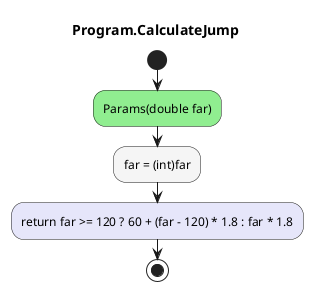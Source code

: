 @startuml Program.CalculateJump
title Program.CalculateJump
start
#LightGreen:Params(double far);
#WhiteSmoke:far = (int)far;
#Lavender:return far >= 120 ? 60 + (far - 120) * 1.8 : far * 1.8;
stop
@enduml
